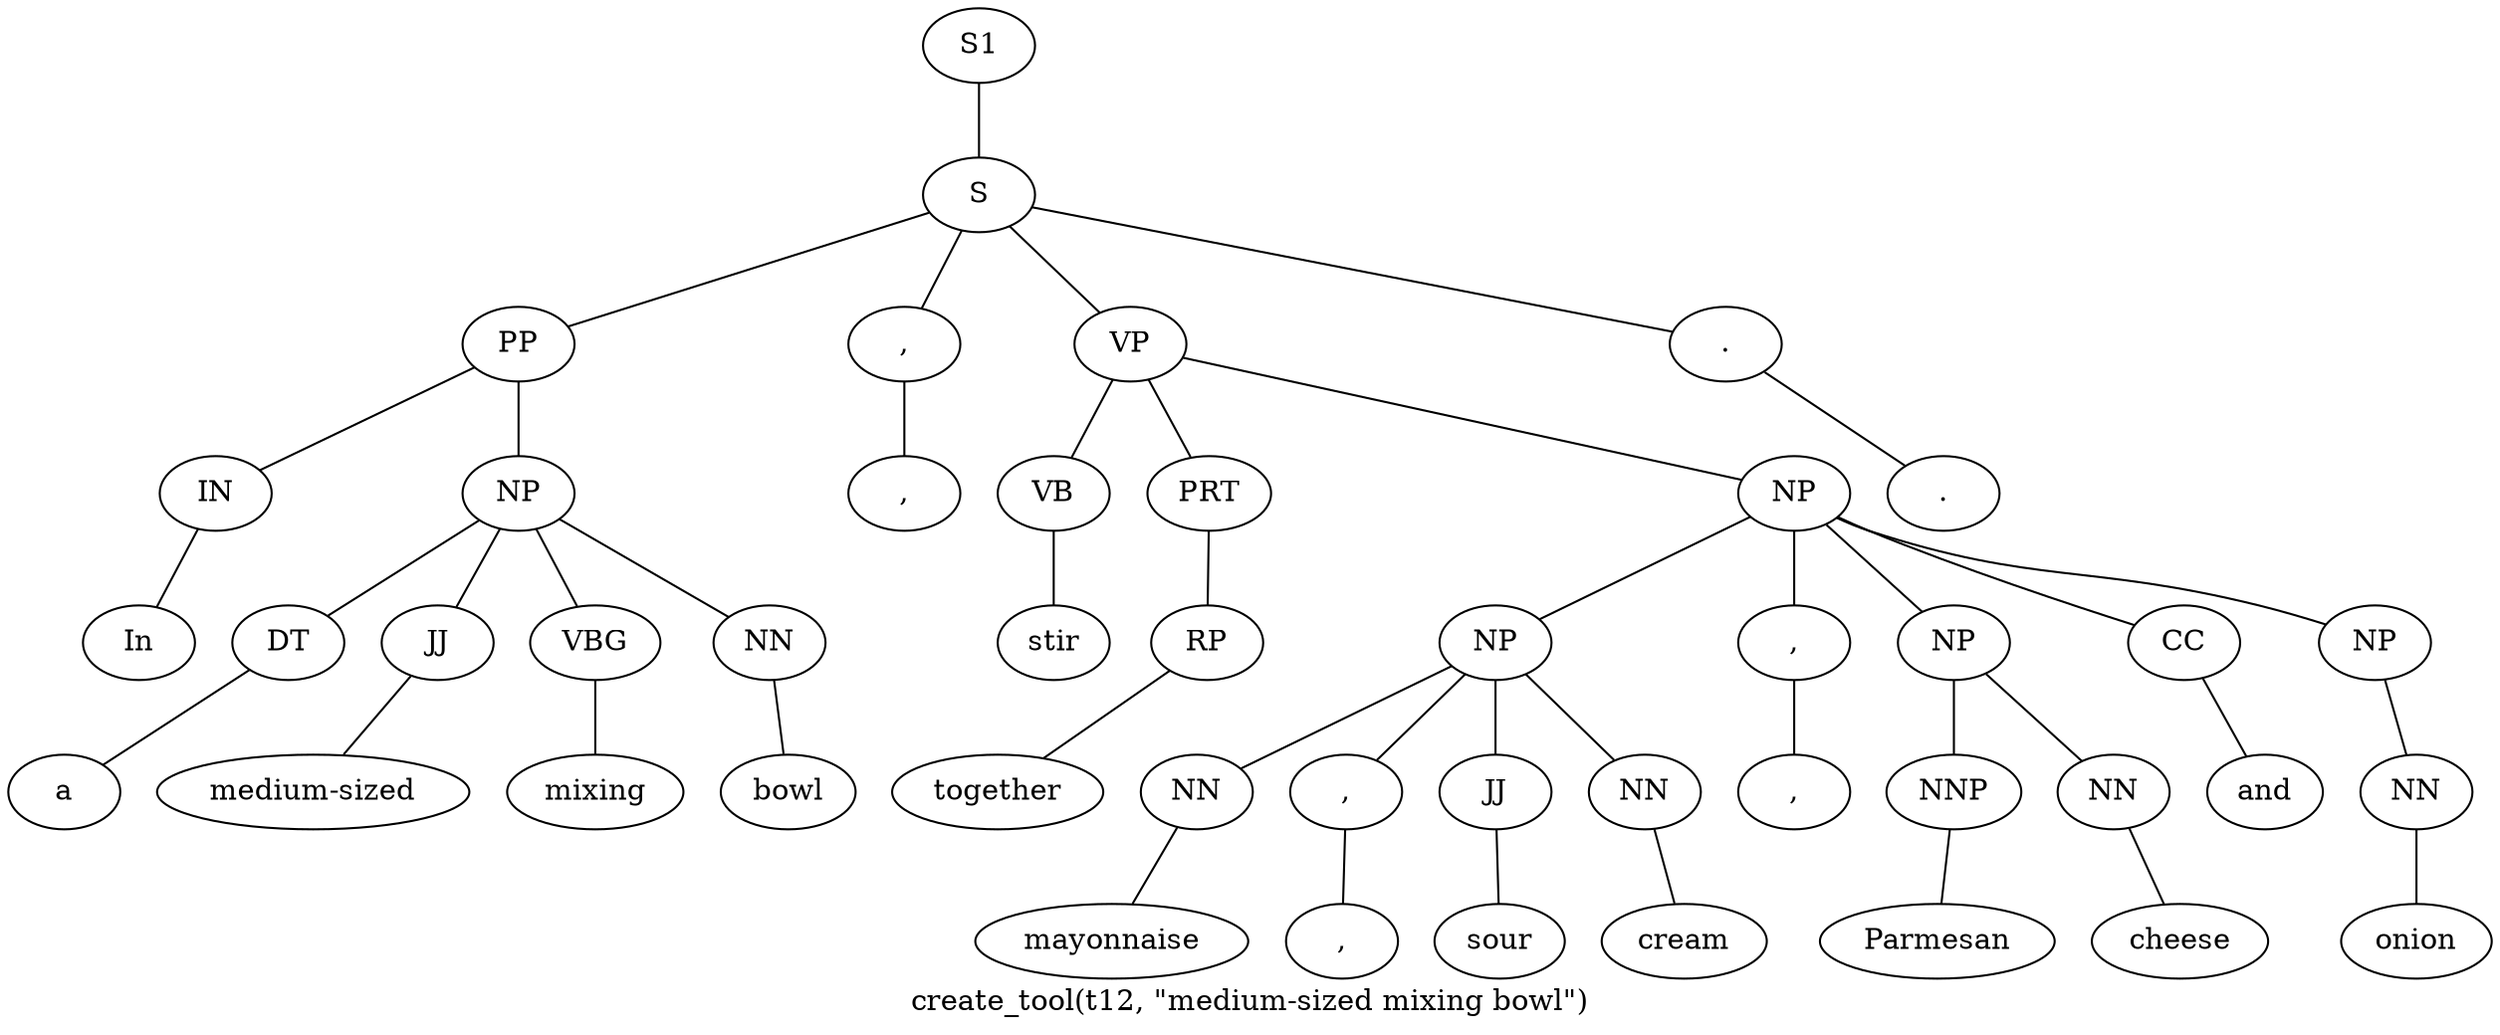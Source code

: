 graph SyntaxGraph {
	label = "create_tool(t12, \"medium-sized mixing bowl\")";
	Node0 [label="S1"];
	Node1 [label="S"];
	Node2 [label="PP"];
	Node3 [label="IN"];
	Node4 [label="In"];
	Node5 [label="NP"];
	Node6 [label="DT"];
	Node7 [label="a"];
	Node8 [label="JJ"];
	Node9 [label="medium-sized"];
	Node10 [label="VBG"];
	Node11 [label="mixing"];
	Node12 [label="NN"];
	Node13 [label="bowl"];
	Node14 [label=","];
	Node15 [label=","];
	Node16 [label="VP"];
	Node17 [label="VB"];
	Node18 [label="stir"];
	Node19 [label="PRT"];
	Node20 [label="RP"];
	Node21 [label="together"];
	Node22 [label="NP"];
	Node23 [label="NP"];
	Node24 [label="NN"];
	Node25 [label="mayonnaise"];
	Node26 [label=","];
	Node27 [label=","];
	Node28 [label="JJ"];
	Node29 [label="sour"];
	Node30 [label="NN"];
	Node31 [label="cream"];
	Node32 [label=","];
	Node33 [label=","];
	Node34 [label="NP"];
	Node35 [label="NNP"];
	Node36 [label="Parmesan"];
	Node37 [label="NN"];
	Node38 [label="cheese"];
	Node39 [label="CC"];
	Node40 [label="and"];
	Node41 [label="NP"];
	Node42 [label="NN"];
	Node43 [label="onion"];
	Node44 [label="."];
	Node45 [label="."];

	Node0 -- Node1;
	Node1 -- Node2;
	Node1 -- Node14;
	Node1 -- Node16;
	Node1 -- Node44;
	Node2 -- Node3;
	Node2 -- Node5;
	Node3 -- Node4;
	Node5 -- Node6;
	Node5 -- Node8;
	Node5 -- Node10;
	Node5 -- Node12;
	Node6 -- Node7;
	Node8 -- Node9;
	Node10 -- Node11;
	Node12 -- Node13;
	Node14 -- Node15;
	Node16 -- Node17;
	Node16 -- Node19;
	Node16 -- Node22;
	Node17 -- Node18;
	Node19 -- Node20;
	Node20 -- Node21;
	Node22 -- Node23;
	Node22 -- Node32;
	Node22 -- Node34;
	Node22 -- Node39;
	Node22 -- Node41;
	Node23 -- Node24;
	Node23 -- Node26;
	Node23 -- Node28;
	Node23 -- Node30;
	Node24 -- Node25;
	Node26 -- Node27;
	Node28 -- Node29;
	Node30 -- Node31;
	Node32 -- Node33;
	Node34 -- Node35;
	Node34 -- Node37;
	Node35 -- Node36;
	Node37 -- Node38;
	Node39 -- Node40;
	Node41 -- Node42;
	Node42 -- Node43;
	Node44 -- Node45;
}